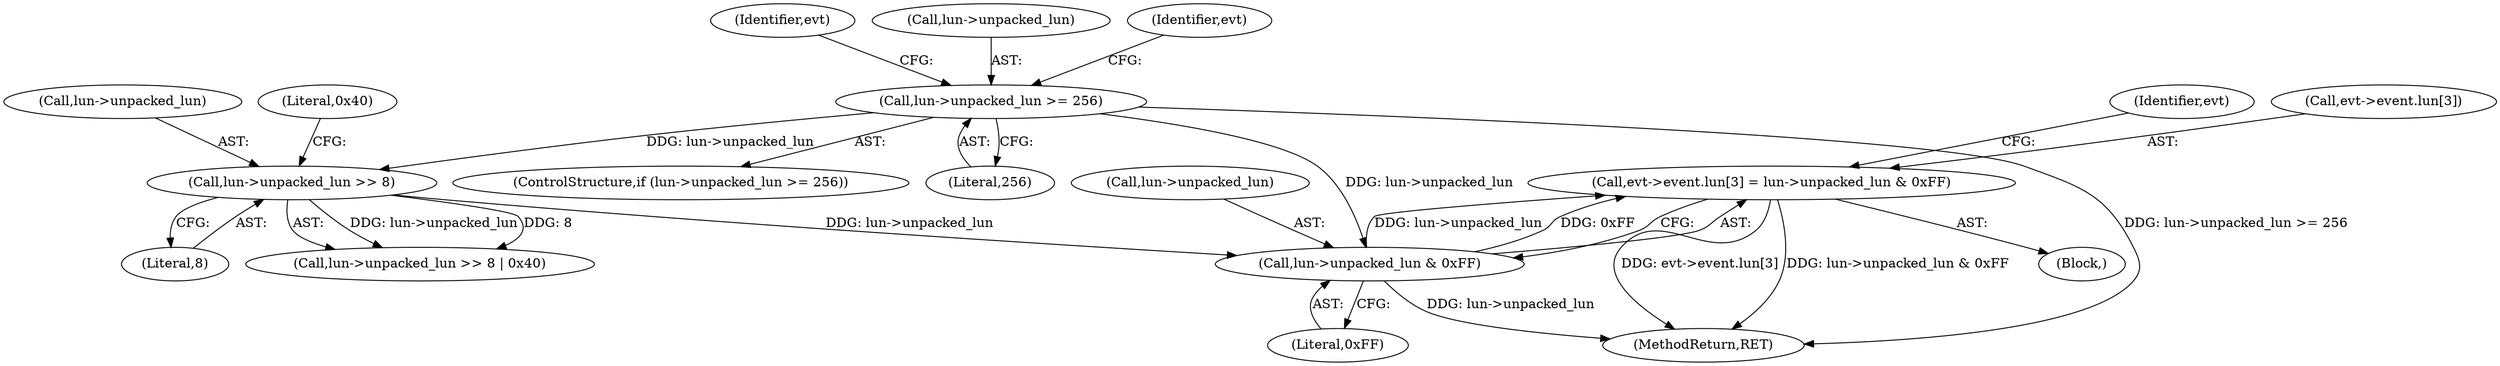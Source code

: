 digraph "0_linux_59c816c1f24df0204e01851431d3bab3eb76719c_0@array" {
"1000168" [label="(Call,evt->event.lun[3] = lun->unpacked_lun & 0xFF)"];
"1000176" [label="(Call,lun->unpacked_lun & 0xFF)"];
"1000148" [label="(Call,lun->unpacked_lun >= 256)"];
"1000162" [label="(Call,lun->unpacked_lun >> 8)"];
"1000157" [label="(Identifier,evt)"];
"1000168" [label="(Call,evt->event.lun[3] = lun->unpacked_lun & 0xFF)"];
"1000149" [label="(Call,lun->unpacked_lun)"];
"1000166" [label="(Literal,8)"];
"1000184" [label="(Identifier,evt)"];
"1000169" [label="(Call,evt->event.lun[3])"];
"1000177" [label="(Call,lun->unpacked_lun)"];
"1000167" [label="(Literal,0x40)"];
"1000163" [label="(Call,lun->unpacked_lun)"];
"1000180" [label="(Literal,0xFF)"];
"1000199" [label="(MethodReturn,RET)"];
"1000152" [label="(Literal,256)"];
"1000162" [label="(Call,lun->unpacked_lun >> 8)"];
"1000176" [label="(Call,lun->unpacked_lun & 0xFF)"];
"1000172" [label="(Identifier,evt)"];
"1000124" [label="(Block,)"];
"1000161" [label="(Call,lun->unpacked_lun >> 8 | 0x40)"];
"1000147" [label="(ControlStructure,if (lun->unpacked_lun >= 256))"];
"1000148" [label="(Call,lun->unpacked_lun >= 256)"];
"1000168" -> "1000124"  [label="AST: "];
"1000168" -> "1000176"  [label="CFG: "];
"1000169" -> "1000168"  [label="AST: "];
"1000176" -> "1000168"  [label="AST: "];
"1000184" -> "1000168"  [label="CFG: "];
"1000168" -> "1000199"  [label="DDG: evt->event.lun[3]"];
"1000168" -> "1000199"  [label="DDG: lun->unpacked_lun & 0xFF"];
"1000176" -> "1000168"  [label="DDG: lun->unpacked_lun"];
"1000176" -> "1000168"  [label="DDG: 0xFF"];
"1000176" -> "1000180"  [label="CFG: "];
"1000177" -> "1000176"  [label="AST: "];
"1000180" -> "1000176"  [label="AST: "];
"1000176" -> "1000199"  [label="DDG: lun->unpacked_lun"];
"1000148" -> "1000176"  [label="DDG: lun->unpacked_lun"];
"1000162" -> "1000176"  [label="DDG: lun->unpacked_lun"];
"1000148" -> "1000147"  [label="AST: "];
"1000148" -> "1000152"  [label="CFG: "];
"1000149" -> "1000148"  [label="AST: "];
"1000152" -> "1000148"  [label="AST: "];
"1000157" -> "1000148"  [label="CFG: "];
"1000172" -> "1000148"  [label="CFG: "];
"1000148" -> "1000199"  [label="DDG: lun->unpacked_lun >= 256"];
"1000148" -> "1000162"  [label="DDG: lun->unpacked_lun"];
"1000162" -> "1000161"  [label="AST: "];
"1000162" -> "1000166"  [label="CFG: "];
"1000163" -> "1000162"  [label="AST: "];
"1000166" -> "1000162"  [label="AST: "];
"1000167" -> "1000162"  [label="CFG: "];
"1000162" -> "1000161"  [label="DDG: lun->unpacked_lun"];
"1000162" -> "1000161"  [label="DDG: 8"];
}
